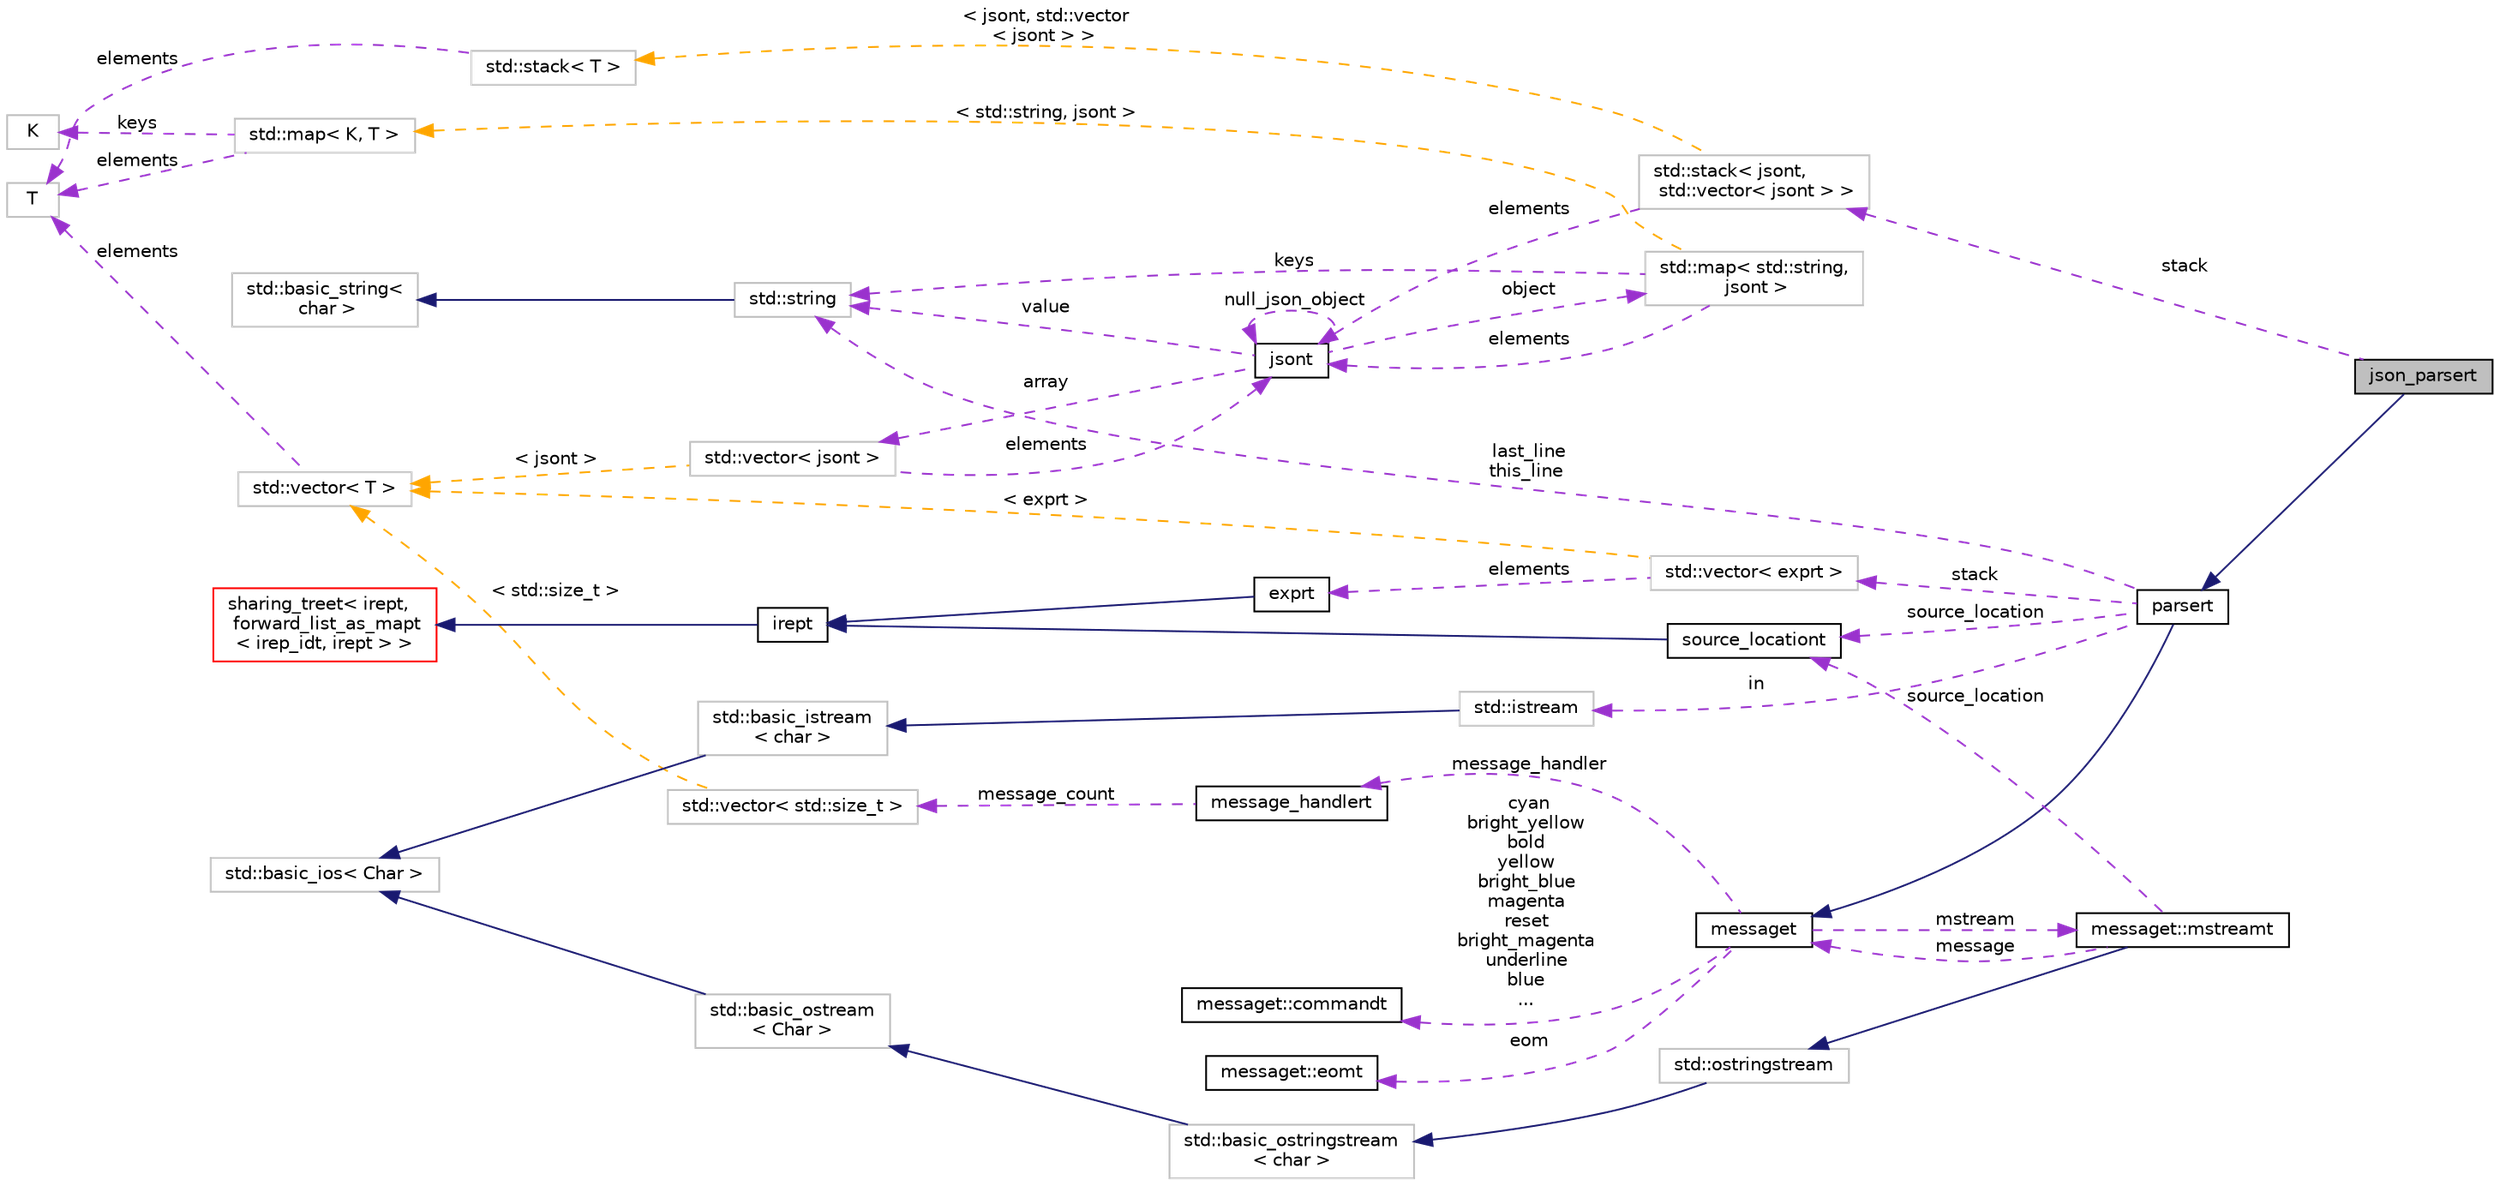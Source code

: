 digraph "json_parsert"
{
 // LATEX_PDF_SIZE
  bgcolor="transparent";
  edge [fontname="Helvetica",fontsize="10",labelfontname="Helvetica",labelfontsize="10"];
  node [fontname="Helvetica",fontsize="10",shape=record];
  rankdir="LR";
  Node1 [label="json_parsert",height=0.2,width=0.4,color="black", fillcolor="grey75", style="filled", fontcolor="black",tooltip=" "];
  Node2 -> Node1 [dir="back",color="midnightblue",fontsize="10",style="solid",fontname="Helvetica"];
  Node2 [label="parsert",height=0.2,width=0.4,color="black",URL="$classparsert.html",tooltip=" "];
  Node3 -> Node2 [dir="back",color="midnightblue",fontsize="10",style="solid",fontname="Helvetica"];
  Node3 [label="messaget",height=0.2,width=0.4,color="black",URL="$classmessaget.html",tooltip="Class that provides messages with a built-in verbosity 'level'."];
  Node4 -> Node3 [dir="back",color="darkorchid3",fontsize="10",style="dashed",label=" message_handler" ,fontname="Helvetica"];
  Node4 [label="message_handlert",height=0.2,width=0.4,color="black",URL="$classmessage__handlert.html",tooltip=" "];
  Node5 -> Node4 [dir="back",color="darkorchid3",fontsize="10",style="dashed",label=" message_count" ,fontname="Helvetica"];
  Node5 [label="std::vector\< std::size_t \>",height=0.2,width=0.4,color="grey75",tooltip=" "];
  Node6 -> Node5 [dir="back",color="orange",fontsize="10",style="dashed",label=" \< std::size_t \>" ,fontname="Helvetica"];
  Node6 [label="std::vector\< T \>",height=0.2,width=0.4,color="grey75",tooltip="STL class."];
  Node7 -> Node6 [dir="back",color="darkorchid3",fontsize="10",style="dashed",label=" elements" ,fontname="Helvetica"];
  Node7 [label="T",height=0.2,width=0.4,color="grey75",tooltip=" "];
  Node8 -> Node3 [dir="back",color="darkorchid3",fontsize="10",style="dashed",label=" cyan\nbright_yellow\nbold\nyellow\nbright_blue\nmagenta\nreset\nbright_magenta\nunderline\nblue\n..." ,fontname="Helvetica"];
  Node8 [label="messaget::commandt",height=0.2,width=0.4,color="black",URL="$classmessaget_1_1commandt.html",tooltip=" "];
  Node9 -> Node3 [dir="back",color="darkorchid3",fontsize="10",style="dashed",label=" mstream" ,fontname="Helvetica"];
  Node9 [label="messaget::mstreamt",height=0.2,width=0.4,color="black",URL="$classmessaget_1_1mstreamt.html",tooltip=" "];
  Node10 -> Node9 [dir="back",color="midnightblue",fontsize="10",style="solid",fontname="Helvetica"];
  Node10 [label="std::ostringstream",height=0.2,width=0.4,color="grey75",tooltip="STL class."];
  Node11 -> Node10 [dir="back",color="midnightblue",fontsize="10",style="solid",fontname="Helvetica"];
  Node11 [label="std::basic_ostringstream\l\< char \>",height=0.2,width=0.4,color="grey75",tooltip="STL class."];
  Node12 -> Node11 [dir="back",color="midnightblue",fontsize="10",style="solid",fontname="Helvetica"];
  Node12 [label="std::basic_ostream\l\< Char \>",height=0.2,width=0.4,color="grey75",tooltip="STL class."];
  Node13 -> Node12 [dir="back",color="midnightblue",fontsize="10",style="solid",fontname="Helvetica"];
  Node13 [label="std::basic_ios\< Char \>",height=0.2,width=0.4,color="grey75",tooltip="STL class."];
  Node3 -> Node9 [dir="back",color="darkorchid3",fontsize="10",style="dashed",label=" message" ,fontname="Helvetica"];
  Node15 -> Node9 [dir="back",color="darkorchid3",fontsize="10",style="dashed",label=" source_location" ,fontname="Helvetica"];
  Node15 [label="source_locationt",height=0.2,width=0.4,color="black",URL="$classsource__locationt.html",tooltip=" "];
  Node16 -> Node15 [dir="back",color="midnightblue",fontsize="10",style="solid",fontname="Helvetica"];
  Node16 [label="irept",height=0.2,width=0.4,color="black",URL="$classirept.html",tooltip="There are a large number of kinds of tree structured or tree-like data in CPROVER."];
  Node17 -> Node16 [dir="back",color="midnightblue",fontsize="10",style="solid",fontname="Helvetica"];
  Node17 [label="sharing_treet\< irept,\l forward_list_as_mapt\l\< irep_idt, irept \> \>",height=0.2,width=0.4,color="red",URL="$classsharing__treet.html",tooltip=" "];
  Node23 -> Node3 [dir="back",color="darkorchid3",fontsize="10",style="dashed",label=" eom" ,fontname="Helvetica"];
  Node23 [label="messaget::eomt",height=0.2,width=0.4,color="black",URL="$classmessaget_1_1eomt.html",tooltip=" "];
  Node24 -> Node2 [dir="back",color="darkorchid3",fontsize="10",style="dashed",label=" in" ,fontname="Helvetica"];
  Node24 [label="std::istream",height=0.2,width=0.4,color="grey75",tooltip="STL class."];
  Node25 -> Node24 [dir="back",color="midnightblue",fontsize="10",style="solid",fontname="Helvetica"];
  Node25 [label="std::basic_istream\l\< char \>",height=0.2,width=0.4,color="grey75",tooltip="STL class."];
  Node13 -> Node25 [dir="back",color="midnightblue",fontsize="10",style="solid",fontname="Helvetica"];
  Node26 -> Node2 [dir="back",color="darkorchid3",fontsize="10",style="dashed",label=" last_line\nthis_line" ,fontname="Helvetica"];
  Node26 [label="std::string",height=0.2,width=0.4,color="grey75",tooltip="STL class."];
  Node27 -> Node26 [dir="back",color="midnightblue",fontsize="10",style="solid",fontname="Helvetica"];
  Node27 [label="std::basic_string\<\l char \>",height=0.2,width=0.4,color="grey75",tooltip="STL class."];
  Node28 -> Node2 [dir="back",color="darkorchid3",fontsize="10",style="dashed",label=" stack" ,fontname="Helvetica"];
  Node28 [label="std::vector\< exprt \>",height=0.2,width=0.4,color="grey75",tooltip=" "];
  Node29 -> Node28 [dir="back",color="darkorchid3",fontsize="10",style="dashed",label=" elements" ,fontname="Helvetica"];
  Node29 [label="exprt",height=0.2,width=0.4,color="black",URL="$classexprt.html",tooltip="Base class for all expressions."];
  Node16 -> Node29 [dir="back",color="midnightblue",fontsize="10",style="solid",fontname="Helvetica"];
  Node6 -> Node28 [dir="back",color="orange",fontsize="10",style="dashed",label=" \< exprt \>" ,fontname="Helvetica"];
  Node15 -> Node2 [dir="back",color="darkorchid3",fontsize="10",style="dashed",label=" source_location" ,fontname="Helvetica"];
  Node30 -> Node1 [dir="back",color="darkorchid3",fontsize="10",style="dashed",label=" stack" ,fontname="Helvetica"];
  Node30 [label="std::stack\< jsont,\l std::vector\< jsont \> \>",height=0.2,width=0.4,color="grey75",tooltip=" "];
  Node31 -> Node30 [dir="back",color="darkorchid3",fontsize="10",style="dashed",label=" elements" ,fontname="Helvetica"];
  Node31 [label="jsont",height=0.2,width=0.4,color="black",URL="$classjsont.html",tooltip=" "];
  Node32 -> Node31 [dir="back",color="darkorchid3",fontsize="10",style="dashed",label=" object" ,fontname="Helvetica"];
  Node32 [label="std::map\< std::string,\l jsont \>",height=0.2,width=0.4,color="grey75",tooltip=" "];
  Node31 -> Node32 [dir="back",color="darkorchid3",fontsize="10",style="dashed",label=" elements" ,fontname="Helvetica"];
  Node26 -> Node32 [dir="back",color="darkorchid3",fontsize="10",style="dashed",label=" keys" ,fontname="Helvetica"];
  Node33 -> Node32 [dir="back",color="orange",fontsize="10",style="dashed",label=" \< std::string, jsont \>" ,fontname="Helvetica"];
  Node33 [label="std::map\< K, T \>",height=0.2,width=0.4,color="grey75",tooltip="STL class."];
  Node34 -> Node33 [dir="back",color="darkorchid3",fontsize="10",style="dashed",label=" keys" ,fontname="Helvetica"];
  Node34 [label="K",height=0.2,width=0.4,color="grey75",tooltip=" "];
  Node7 -> Node33 [dir="back",color="darkorchid3",fontsize="10",style="dashed",label=" elements" ,fontname="Helvetica"];
  Node31 -> Node31 [dir="back",color="darkorchid3",fontsize="10",style="dashed",label=" null_json_object" ,fontname="Helvetica"];
  Node35 -> Node31 [dir="back",color="darkorchid3",fontsize="10",style="dashed",label=" array" ,fontname="Helvetica"];
  Node35 [label="std::vector\< jsont \>",height=0.2,width=0.4,color="grey75",tooltip=" "];
  Node31 -> Node35 [dir="back",color="darkorchid3",fontsize="10",style="dashed",label=" elements" ,fontname="Helvetica"];
  Node6 -> Node35 [dir="back",color="orange",fontsize="10",style="dashed",label=" \< jsont \>" ,fontname="Helvetica"];
  Node26 -> Node31 [dir="back",color="darkorchid3",fontsize="10",style="dashed",label=" value" ,fontname="Helvetica"];
  Node36 -> Node30 [dir="back",color="orange",fontsize="10",style="dashed",label=" \< jsont, std::vector\l\< jsont \> \>" ,fontname="Helvetica"];
  Node36 [label="std::stack\< T \>",height=0.2,width=0.4,color="grey75",tooltip="STL class."];
  Node7 -> Node36 [dir="back",color="darkorchid3",fontsize="10",style="dashed",label=" elements" ,fontname="Helvetica"];
}

